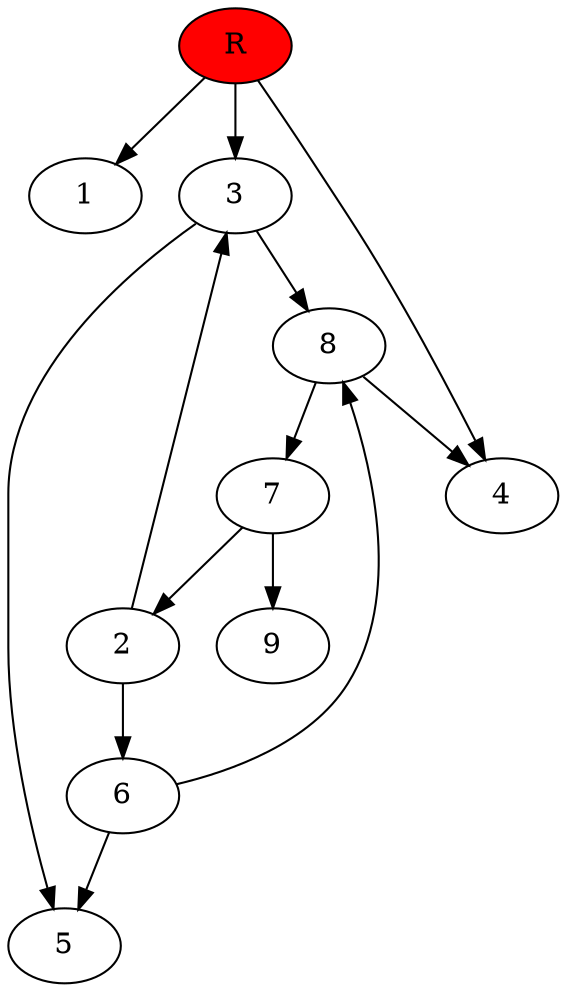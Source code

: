 digraph prb37745 {
	1
	2
	3
	4
	5
	6
	7
	8
	R [fillcolor="#ff0000" style=filled]
	2 -> 3
	2 -> 6
	3 -> 5
	3 -> 8
	6 -> 5
	6 -> 8
	7 -> 2
	7 -> 9
	8 -> 4
	8 -> 7
	R -> 1
	R -> 3
	R -> 4
}
